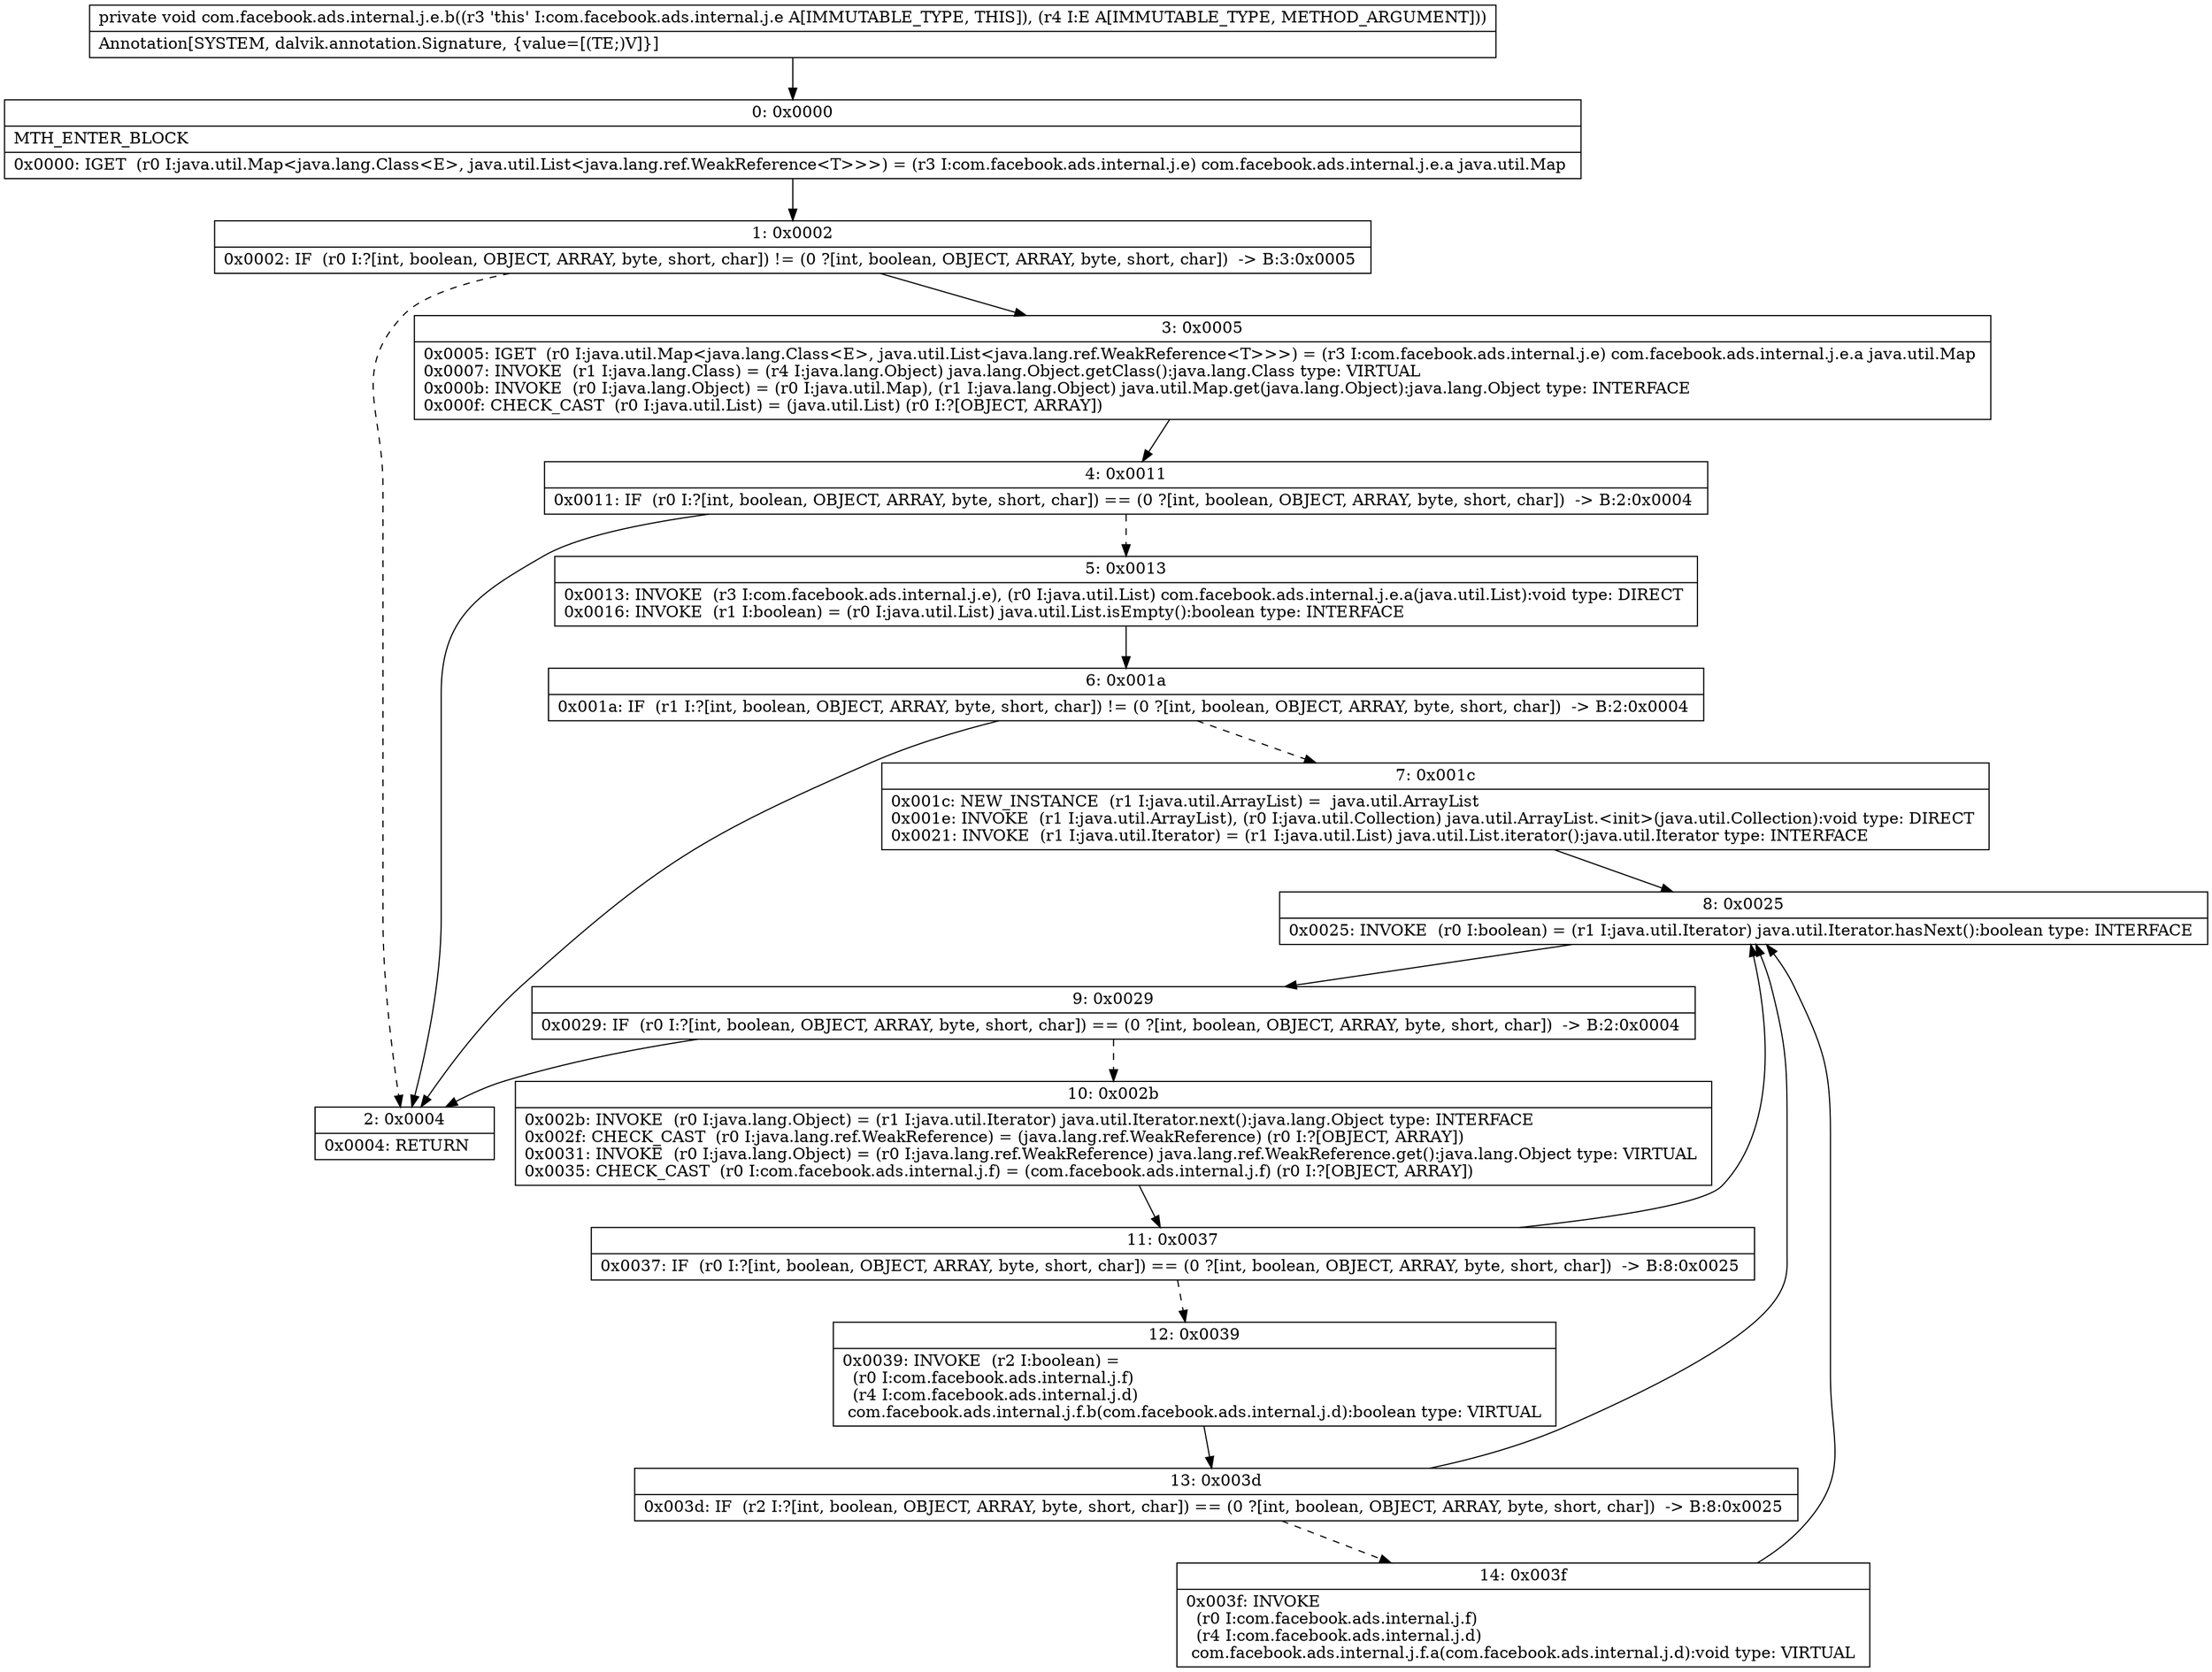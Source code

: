 digraph "CFG forcom.facebook.ads.internal.j.e.b(Lcom\/facebook\/ads\/internal\/j\/d;)V" {
Node_0 [shape=record,label="{0\:\ 0x0000|MTH_ENTER_BLOCK\l|0x0000: IGET  (r0 I:java.util.Map\<java.lang.Class\<E\>, java.util.List\<java.lang.ref.WeakReference\<T\>\>\>) = (r3 I:com.facebook.ads.internal.j.e) com.facebook.ads.internal.j.e.a java.util.Map \l}"];
Node_1 [shape=record,label="{1\:\ 0x0002|0x0002: IF  (r0 I:?[int, boolean, OBJECT, ARRAY, byte, short, char]) != (0 ?[int, boolean, OBJECT, ARRAY, byte, short, char])  \-\> B:3:0x0005 \l}"];
Node_2 [shape=record,label="{2\:\ 0x0004|0x0004: RETURN   \l}"];
Node_3 [shape=record,label="{3\:\ 0x0005|0x0005: IGET  (r0 I:java.util.Map\<java.lang.Class\<E\>, java.util.List\<java.lang.ref.WeakReference\<T\>\>\>) = (r3 I:com.facebook.ads.internal.j.e) com.facebook.ads.internal.j.e.a java.util.Map \l0x0007: INVOKE  (r1 I:java.lang.Class) = (r4 I:java.lang.Object) java.lang.Object.getClass():java.lang.Class type: VIRTUAL \l0x000b: INVOKE  (r0 I:java.lang.Object) = (r0 I:java.util.Map), (r1 I:java.lang.Object) java.util.Map.get(java.lang.Object):java.lang.Object type: INTERFACE \l0x000f: CHECK_CAST  (r0 I:java.util.List) = (java.util.List) (r0 I:?[OBJECT, ARRAY]) \l}"];
Node_4 [shape=record,label="{4\:\ 0x0011|0x0011: IF  (r0 I:?[int, boolean, OBJECT, ARRAY, byte, short, char]) == (0 ?[int, boolean, OBJECT, ARRAY, byte, short, char])  \-\> B:2:0x0004 \l}"];
Node_5 [shape=record,label="{5\:\ 0x0013|0x0013: INVOKE  (r3 I:com.facebook.ads.internal.j.e), (r0 I:java.util.List) com.facebook.ads.internal.j.e.a(java.util.List):void type: DIRECT \l0x0016: INVOKE  (r1 I:boolean) = (r0 I:java.util.List) java.util.List.isEmpty():boolean type: INTERFACE \l}"];
Node_6 [shape=record,label="{6\:\ 0x001a|0x001a: IF  (r1 I:?[int, boolean, OBJECT, ARRAY, byte, short, char]) != (0 ?[int, boolean, OBJECT, ARRAY, byte, short, char])  \-\> B:2:0x0004 \l}"];
Node_7 [shape=record,label="{7\:\ 0x001c|0x001c: NEW_INSTANCE  (r1 I:java.util.ArrayList) =  java.util.ArrayList \l0x001e: INVOKE  (r1 I:java.util.ArrayList), (r0 I:java.util.Collection) java.util.ArrayList.\<init\>(java.util.Collection):void type: DIRECT \l0x0021: INVOKE  (r1 I:java.util.Iterator) = (r1 I:java.util.List) java.util.List.iterator():java.util.Iterator type: INTERFACE \l}"];
Node_8 [shape=record,label="{8\:\ 0x0025|0x0025: INVOKE  (r0 I:boolean) = (r1 I:java.util.Iterator) java.util.Iterator.hasNext():boolean type: INTERFACE \l}"];
Node_9 [shape=record,label="{9\:\ 0x0029|0x0029: IF  (r0 I:?[int, boolean, OBJECT, ARRAY, byte, short, char]) == (0 ?[int, boolean, OBJECT, ARRAY, byte, short, char])  \-\> B:2:0x0004 \l}"];
Node_10 [shape=record,label="{10\:\ 0x002b|0x002b: INVOKE  (r0 I:java.lang.Object) = (r1 I:java.util.Iterator) java.util.Iterator.next():java.lang.Object type: INTERFACE \l0x002f: CHECK_CAST  (r0 I:java.lang.ref.WeakReference) = (java.lang.ref.WeakReference) (r0 I:?[OBJECT, ARRAY]) \l0x0031: INVOKE  (r0 I:java.lang.Object) = (r0 I:java.lang.ref.WeakReference) java.lang.ref.WeakReference.get():java.lang.Object type: VIRTUAL \l0x0035: CHECK_CAST  (r0 I:com.facebook.ads.internal.j.f) = (com.facebook.ads.internal.j.f) (r0 I:?[OBJECT, ARRAY]) \l}"];
Node_11 [shape=record,label="{11\:\ 0x0037|0x0037: IF  (r0 I:?[int, boolean, OBJECT, ARRAY, byte, short, char]) == (0 ?[int, boolean, OBJECT, ARRAY, byte, short, char])  \-\> B:8:0x0025 \l}"];
Node_12 [shape=record,label="{12\:\ 0x0039|0x0039: INVOKE  (r2 I:boolean) = \l  (r0 I:com.facebook.ads.internal.j.f)\l  (r4 I:com.facebook.ads.internal.j.d)\l com.facebook.ads.internal.j.f.b(com.facebook.ads.internal.j.d):boolean type: VIRTUAL \l}"];
Node_13 [shape=record,label="{13\:\ 0x003d|0x003d: IF  (r2 I:?[int, boolean, OBJECT, ARRAY, byte, short, char]) == (0 ?[int, boolean, OBJECT, ARRAY, byte, short, char])  \-\> B:8:0x0025 \l}"];
Node_14 [shape=record,label="{14\:\ 0x003f|0x003f: INVOKE  \l  (r0 I:com.facebook.ads.internal.j.f)\l  (r4 I:com.facebook.ads.internal.j.d)\l com.facebook.ads.internal.j.f.a(com.facebook.ads.internal.j.d):void type: VIRTUAL \l}"];
MethodNode[shape=record,label="{private void com.facebook.ads.internal.j.e.b((r3 'this' I:com.facebook.ads.internal.j.e A[IMMUTABLE_TYPE, THIS]), (r4 I:E A[IMMUTABLE_TYPE, METHOD_ARGUMENT]))  | Annotation[SYSTEM, dalvik.annotation.Signature, \{value=[(TE;)V]\}]\l}"];
MethodNode -> Node_0;
Node_0 -> Node_1;
Node_1 -> Node_2[style=dashed];
Node_1 -> Node_3;
Node_3 -> Node_4;
Node_4 -> Node_2;
Node_4 -> Node_5[style=dashed];
Node_5 -> Node_6;
Node_6 -> Node_2;
Node_6 -> Node_7[style=dashed];
Node_7 -> Node_8;
Node_8 -> Node_9;
Node_9 -> Node_2;
Node_9 -> Node_10[style=dashed];
Node_10 -> Node_11;
Node_11 -> Node_8;
Node_11 -> Node_12[style=dashed];
Node_12 -> Node_13;
Node_13 -> Node_8;
Node_13 -> Node_14[style=dashed];
Node_14 -> Node_8;
}

